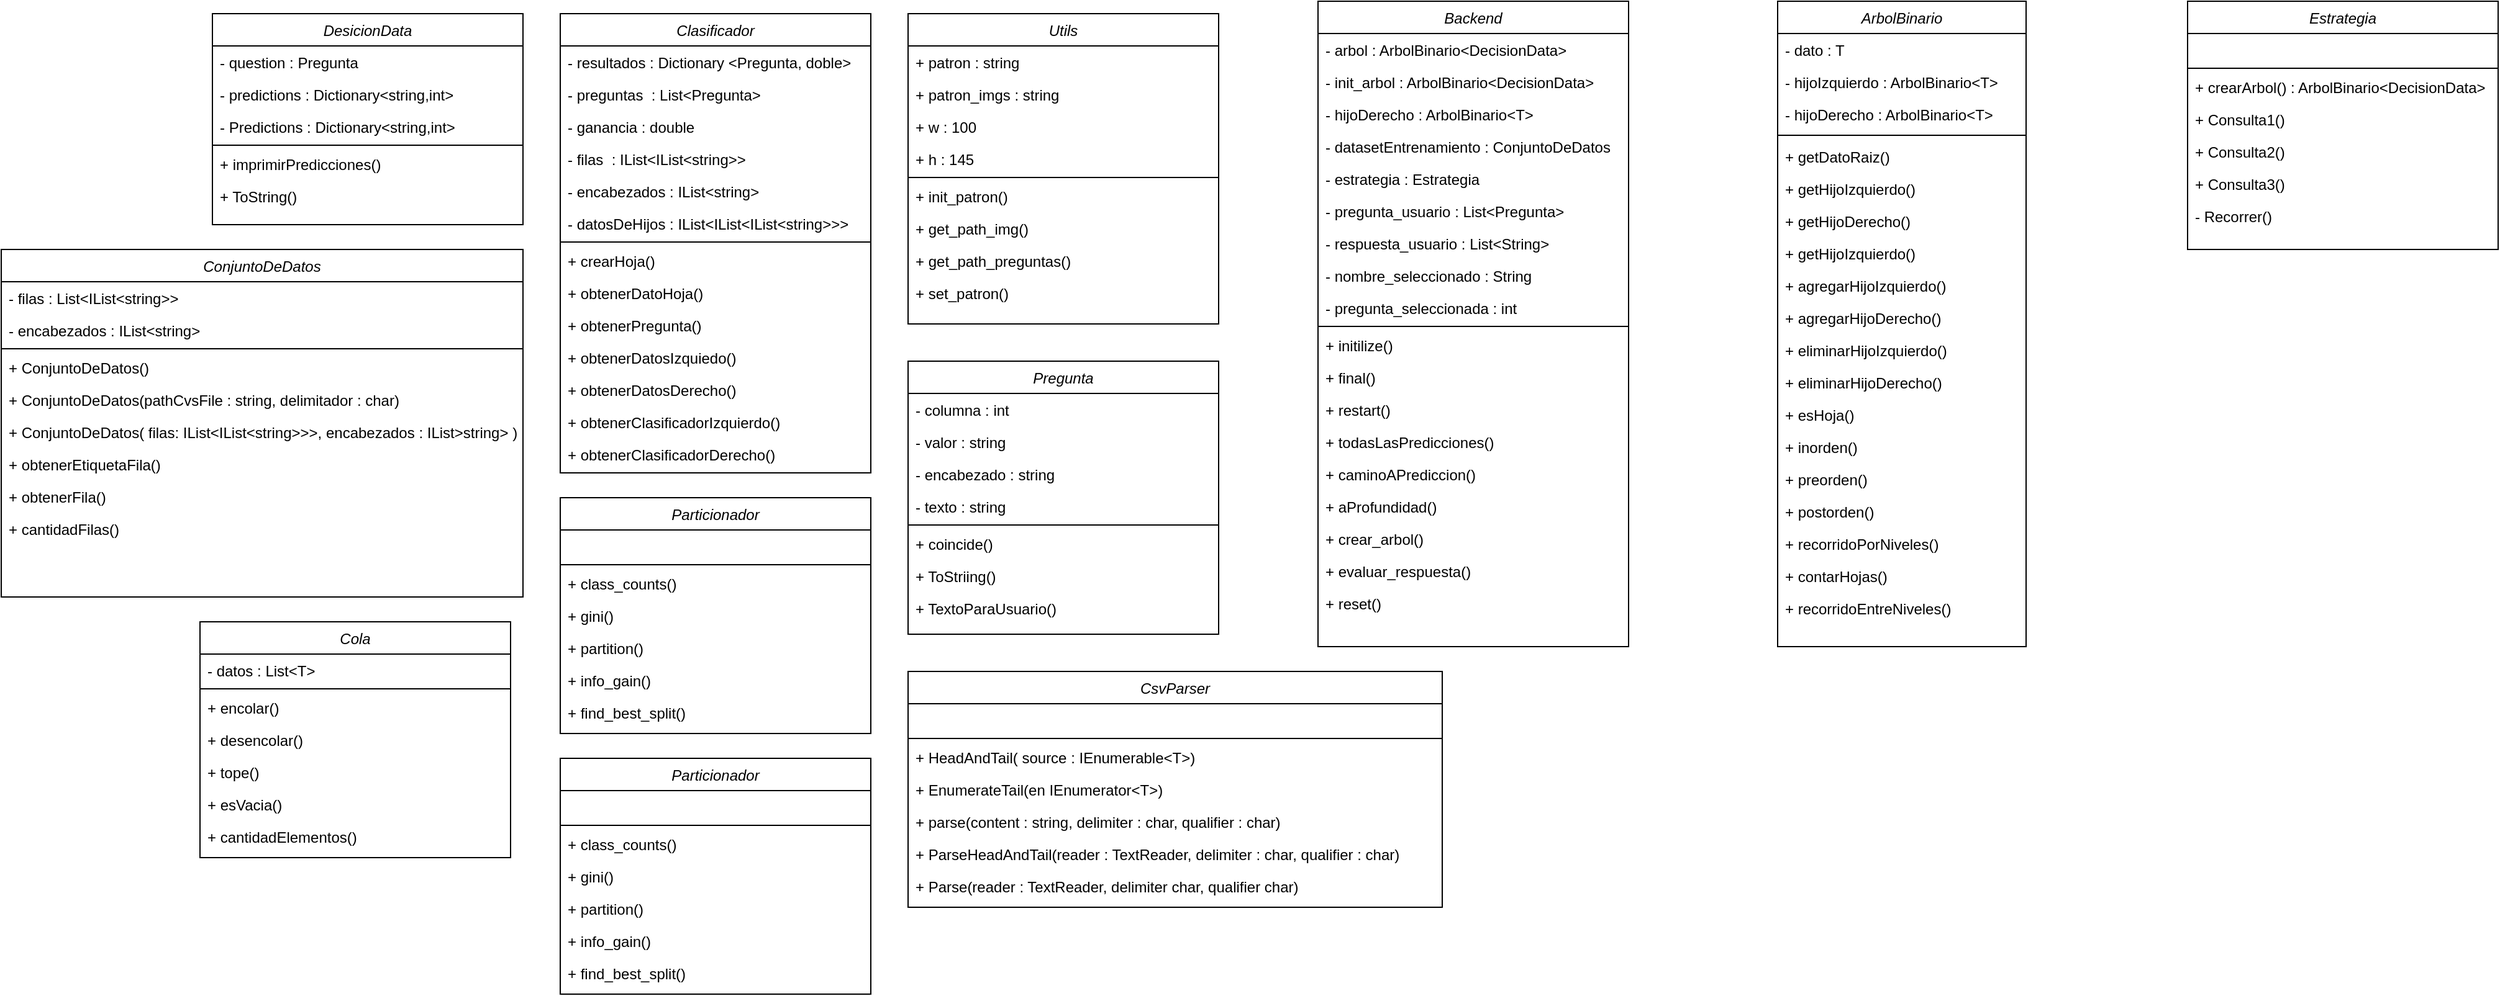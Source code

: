 <mxfile version="27.1.5">
  <diagram id="C5RBs43oDa-KdzZeNtuy" name="Page-1">
    <mxGraphModel dx="4150" dy="1320" grid="1" gridSize="10" guides="1" tooltips="1" connect="1" arrows="1" fold="1" page="1" pageScale="1" pageWidth="827" pageHeight="1169" math="0" shadow="0">
      <root>
        <mxCell id="WIyWlLk6GJQsqaUBKTNV-0" />
        <mxCell id="WIyWlLk6GJQsqaUBKTNV-1" parent="WIyWlLk6GJQsqaUBKTNV-0" />
        <mxCell id="zkfFHV4jXpPFQw0GAbJ--0" value="ArbolBinario" style="swimlane;fontStyle=2;align=center;verticalAlign=top;childLayout=stackLayout;horizontal=1;startSize=26;horizontalStack=0;resizeParent=1;resizeLast=0;collapsible=1;marginBottom=0;rounded=0;shadow=0;strokeWidth=1;" parent="WIyWlLk6GJQsqaUBKTNV-1" vertex="1">
          <mxGeometry x="220" y="100" width="200" height="520" as="geometry">
            <mxRectangle x="230" y="140" width="160" height="26" as="alternateBounds" />
          </mxGeometry>
        </mxCell>
        <mxCell id="zkfFHV4jXpPFQw0GAbJ--1" value="- dato : T" style="text;align=left;verticalAlign=top;spacingLeft=4;spacingRight=4;overflow=hidden;rotatable=0;points=[[0,0.5],[1,0.5]];portConstraint=eastwest;" parent="zkfFHV4jXpPFQw0GAbJ--0" vertex="1">
          <mxGeometry y="26" width="200" height="26" as="geometry" />
        </mxCell>
        <mxCell id="zkfFHV4jXpPFQw0GAbJ--2" value="- hijoIzquierdo : ArbolBinario&lt;T&gt;" style="text;align=left;verticalAlign=top;spacingLeft=4;spacingRight=4;overflow=hidden;rotatable=0;points=[[0,0.5],[1,0.5]];portConstraint=eastwest;rounded=0;shadow=0;html=0;" parent="zkfFHV4jXpPFQw0GAbJ--0" vertex="1">
          <mxGeometry y="52" width="200" height="26" as="geometry" />
        </mxCell>
        <mxCell id="zkfFHV4jXpPFQw0GAbJ--3" value="- hijoDerecho : ArbolBinario&lt;T&gt;" style="text;align=left;verticalAlign=top;spacingLeft=4;spacingRight=4;overflow=hidden;rotatable=0;points=[[0,0.5],[1,0.5]];portConstraint=eastwest;rounded=0;shadow=0;html=0;" parent="zkfFHV4jXpPFQw0GAbJ--0" vertex="1">
          <mxGeometry y="78" width="200" height="26" as="geometry" />
        </mxCell>
        <mxCell id="zkfFHV4jXpPFQw0GAbJ--4" value="" style="line;html=1;strokeWidth=1;align=left;verticalAlign=middle;spacingTop=-1;spacingLeft=3;spacingRight=3;rotatable=0;labelPosition=right;points=[];portConstraint=eastwest;" parent="zkfFHV4jXpPFQw0GAbJ--0" vertex="1">
          <mxGeometry y="104" width="200" height="8" as="geometry" />
        </mxCell>
        <mxCell id="zkfFHV4jXpPFQw0GAbJ--5" value="+ getDatoRaiz()&#xa;" style="text;align=left;verticalAlign=top;spacingLeft=4;spacingRight=4;overflow=hidden;rotatable=0;points=[[0,0.5],[1,0.5]];portConstraint=eastwest;" parent="zkfFHV4jXpPFQw0GAbJ--0" vertex="1">
          <mxGeometry y="112" width="200" height="26" as="geometry" />
        </mxCell>
        <mxCell id="C34JGDdHZeZcf4WX5qzy-0" value="+ getHijoIzquierdo()" style="text;align=left;verticalAlign=top;spacingLeft=4;spacingRight=4;overflow=hidden;rotatable=0;points=[[0,0.5],[1,0.5]];portConstraint=eastwest;" parent="zkfFHV4jXpPFQw0GAbJ--0" vertex="1">
          <mxGeometry y="138" width="200" height="26" as="geometry" />
        </mxCell>
        <mxCell id="C34JGDdHZeZcf4WX5qzy-1" value="+ getHijoDerecho()" style="text;align=left;verticalAlign=top;spacingLeft=4;spacingRight=4;overflow=hidden;rotatable=0;points=[[0,0.5],[1,0.5]];portConstraint=eastwest;" parent="zkfFHV4jXpPFQw0GAbJ--0" vertex="1">
          <mxGeometry y="164" width="200" height="26" as="geometry" />
        </mxCell>
        <mxCell id="C34JGDdHZeZcf4WX5qzy-2" value="+ getHijoIzquierdo()" style="text;align=left;verticalAlign=top;spacingLeft=4;spacingRight=4;overflow=hidden;rotatable=0;points=[[0,0.5],[1,0.5]];portConstraint=eastwest;" parent="zkfFHV4jXpPFQw0GAbJ--0" vertex="1">
          <mxGeometry y="190" width="200" height="26" as="geometry" />
        </mxCell>
        <mxCell id="C34JGDdHZeZcf4WX5qzy-3" value="+ agregarHijoIzquierdo()" style="text;align=left;verticalAlign=top;spacingLeft=4;spacingRight=4;overflow=hidden;rotatable=0;points=[[0,0.5],[1,0.5]];portConstraint=eastwest;" parent="zkfFHV4jXpPFQw0GAbJ--0" vertex="1">
          <mxGeometry y="216" width="200" height="26" as="geometry" />
        </mxCell>
        <mxCell id="C34JGDdHZeZcf4WX5qzy-4" value="+ agregarHijoDerecho()" style="text;align=left;verticalAlign=top;spacingLeft=4;spacingRight=4;overflow=hidden;rotatable=0;points=[[0,0.5],[1,0.5]];portConstraint=eastwest;" parent="zkfFHV4jXpPFQw0GAbJ--0" vertex="1">
          <mxGeometry y="242" width="200" height="26" as="geometry" />
        </mxCell>
        <mxCell id="C34JGDdHZeZcf4WX5qzy-5" value="+ eliminarHijoIzquierdo()" style="text;align=left;verticalAlign=top;spacingLeft=4;spacingRight=4;overflow=hidden;rotatable=0;points=[[0,0.5],[1,0.5]];portConstraint=eastwest;" parent="zkfFHV4jXpPFQw0GAbJ--0" vertex="1">
          <mxGeometry y="268" width="200" height="26" as="geometry" />
        </mxCell>
        <mxCell id="C34JGDdHZeZcf4WX5qzy-6" value="+ eliminarHijoDerecho()" style="text;align=left;verticalAlign=top;spacingLeft=4;spacingRight=4;overflow=hidden;rotatable=0;points=[[0,0.5],[1,0.5]];portConstraint=eastwest;" parent="zkfFHV4jXpPFQw0GAbJ--0" vertex="1">
          <mxGeometry y="294" width="200" height="26" as="geometry" />
        </mxCell>
        <mxCell id="C34JGDdHZeZcf4WX5qzy-7" value="+ esHoja()" style="text;align=left;verticalAlign=top;spacingLeft=4;spacingRight=4;overflow=hidden;rotatable=0;points=[[0,0.5],[1,0.5]];portConstraint=eastwest;" parent="zkfFHV4jXpPFQw0GAbJ--0" vertex="1">
          <mxGeometry y="320" width="200" height="26" as="geometry" />
        </mxCell>
        <mxCell id="C34JGDdHZeZcf4WX5qzy-8" value="+ inorden()" style="text;align=left;verticalAlign=top;spacingLeft=4;spacingRight=4;overflow=hidden;rotatable=0;points=[[0,0.5],[1,0.5]];portConstraint=eastwest;" parent="zkfFHV4jXpPFQw0GAbJ--0" vertex="1">
          <mxGeometry y="346" width="200" height="26" as="geometry" />
        </mxCell>
        <mxCell id="C34JGDdHZeZcf4WX5qzy-9" value="+ preorden()" style="text;align=left;verticalAlign=top;spacingLeft=4;spacingRight=4;overflow=hidden;rotatable=0;points=[[0,0.5],[1,0.5]];portConstraint=eastwest;" parent="zkfFHV4jXpPFQw0GAbJ--0" vertex="1">
          <mxGeometry y="372" width="200" height="26" as="geometry" />
        </mxCell>
        <mxCell id="C34JGDdHZeZcf4WX5qzy-10" value="+ postorden()" style="text;align=left;verticalAlign=top;spacingLeft=4;spacingRight=4;overflow=hidden;rotatable=0;points=[[0,0.5],[1,0.5]];portConstraint=eastwest;" parent="zkfFHV4jXpPFQw0GAbJ--0" vertex="1">
          <mxGeometry y="398" width="200" height="26" as="geometry" />
        </mxCell>
        <mxCell id="C34JGDdHZeZcf4WX5qzy-12" value="+ recorridoPorNiveles()" style="text;align=left;verticalAlign=top;spacingLeft=4;spacingRight=4;overflow=hidden;rotatable=0;points=[[0,0.5],[1,0.5]];portConstraint=eastwest;" parent="zkfFHV4jXpPFQw0GAbJ--0" vertex="1">
          <mxGeometry y="424" width="200" height="26" as="geometry" />
        </mxCell>
        <mxCell id="C34JGDdHZeZcf4WX5qzy-13" value="+ contarHojas()" style="text;align=left;verticalAlign=top;spacingLeft=4;spacingRight=4;overflow=hidden;rotatable=0;points=[[0,0.5],[1,0.5]];portConstraint=eastwest;" parent="zkfFHV4jXpPFQw0GAbJ--0" vertex="1">
          <mxGeometry y="450" width="200" height="26" as="geometry" />
        </mxCell>
        <mxCell id="C34JGDdHZeZcf4WX5qzy-14" value="+ recorridoEntreNiveles()" style="text;align=left;verticalAlign=top;spacingLeft=4;spacingRight=4;overflow=hidden;rotatable=0;points=[[0,0.5],[1,0.5]];portConstraint=eastwest;" parent="zkfFHV4jXpPFQw0GAbJ--0" vertex="1">
          <mxGeometry y="476" width="200" height="26" as="geometry" />
        </mxCell>
        <mxCell id="C34JGDdHZeZcf4WX5qzy-15" value="Backend" style="swimlane;fontStyle=2;align=center;verticalAlign=top;childLayout=stackLayout;horizontal=1;startSize=26;horizontalStack=0;resizeParent=1;resizeLast=0;collapsible=1;marginBottom=0;rounded=0;shadow=0;strokeWidth=1;" parent="WIyWlLk6GJQsqaUBKTNV-1" vertex="1">
          <mxGeometry x="-150" y="100" width="250" height="520" as="geometry">
            <mxRectangle x="230" y="140" width="160" height="26" as="alternateBounds" />
          </mxGeometry>
        </mxCell>
        <mxCell id="C34JGDdHZeZcf4WX5qzy-16" value="- arbol : ArbolBinario&lt;DecisionData&gt;" style="text;align=left;verticalAlign=top;spacingLeft=4;spacingRight=4;overflow=hidden;rotatable=0;points=[[0,0.5],[1,0.5]];portConstraint=eastwest;" parent="C34JGDdHZeZcf4WX5qzy-15" vertex="1">
          <mxGeometry y="26" width="250" height="26" as="geometry" />
        </mxCell>
        <mxCell id="C34JGDdHZeZcf4WX5qzy-17" value="- init_arbol : ArbolBinario&lt;DecisionData&gt;" style="text;align=left;verticalAlign=top;spacingLeft=4;spacingRight=4;overflow=hidden;rotatable=0;points=[[0,0.5],[1,0.5]];portConstraint=eastwest;rounded=0;shadow=0;html=0;" parent="C34JGDdHZeZcf4WX5qzy-15" vertex="1">
          <mxGeometry y="52" width="250" height="26" as="geometry" />
        </mxCell>
        <mxCell id="C34JGDdHZeZcf4WX5qzy-18" value="- hijoDerecho : ArbolBinario&lt;T&gt;" style="text;align=left;verticalAlign=top;spacingLeft=4;spacingRight=4;overflow=hidden;rotatable=0;points=[[0,0.5],[1,0.5]];portConstraint=eastwest;rounded=0;shadow=0;html=0;" parent="C34JGDdHZeZcf4WX5qzy-15" vertex="1">
          <mxGeometry y="78" width="250" height="26" as="geometry" />
        </mxCell>
        <mxCell id="C34JGDdHZeZcf4WX5qzy-20" value="- datasetEntrenamiento : ConjuntoDeDatos" style="text;align=left;verticalAlign=top;spacingLeft=4;spacingRight=4;overflow=hidden;rotatable=0;points=[[0,0.5],[1,0.5]];portConstraint=eastwest;" parent="C34JGDdHZeZcf4WX5qzy-15" vertex="1">
          <mxGeometry y="104" width="250" height="26" as="geometry" />
        </mxCell>
        <mxCell id="C34JGDdHZeZcf4WX5qzy-21" value="- estrategia : Estrategia" style="text;align=left;verticalAlign=top;spacingLeft=4;spacingRight=4;overflow=hidden;rotatable=0;points=[[0,0.5],[1,0.5]];portConstraint=eastwest;" parent="C34JGDdHZeZcf4WX5qzy-15" vertex="1">
          <mxGeometry y="130" width="250" height="26" as="geometry" />
        </mxCell>
        <mxCell id="C34JGDdHZeZcf4WX5qzy-23" value="- pregunta_usuario : List&lt;Pregunta&gt;" style="text;align=left;verticalAlign=top;spacingLeft=4;spacingRight=4;overflow=hidden;rotatable=0;points=[[0,0.5],[1,0.5]];portConstraint=eastwest;" parent="C34JGDdHZeZcf4WX5qzy-15" vertex="1">
          <mxGeometry y="156" width="250" height="26" as="geometry" />
        </mxCell>
        <mxCell id="C34JGDdHZeZcf4WX5qzy-22" value="- respuesta_usuario : List&lt;String&gt;" style="text;align=left;verticalAlign=top;spacingLeft=4;spacingRight=4;overflow=hidden;rotatable=0;points=[[0,0.5],[1,0.5]];portConstraint=eastwest;" parent="C34JGDdHZeZcf4WX5qzy-15" vertex="1">
          <mxGeometry y="182" width="250" height="26" as="geometry" />
        </mxCell>
        <mxCell id="C34JGDdHZeZcf4WX5qzy-24" value="- nombre_seleccionado : String" style="text;align=left;verticalAlign=top;spacingLeft=4;spacingRight=4;overflow=hidden;rotatable=0;points=[[0,0.5],[1,0.5]];portConstraint=eastwest;" parent="C34JGDdHZeZcf4WX5qzy-15" vertex="1">
          <mxGeometry y="208" width="250" height="26" as="geometry" />
        </mxCell>
        <mxCell id="C34JGDdHZeZcf4WX5qzy-25" value="- pregunta_seleccionada : int" style="text;align=left;verticalAlign=top;spacingLeft=4;spacingRight=4;overflow=hidden;rotatable=0;points=[[0,0.5],[1,0.5]];portConstraint=eastwest;" parent="C34JGDdHZeZcf4WX5qzy-15" vertex="1">
          <mxGeometry y="234" width="250" height="26" as="geometry" />
        </mxCell>
        <mxCell id="C34JGDdHZeZcf4WX5qzy-19" value="" style="line;html=1;strokeWidth=1;align=left;verticalAlign=middle;spacingTop=-1;spacingLeft=3;spacingRight=3;rotatable=0;labelPosition=right;points=[];portConstraint=eastwest;" parent="C34JGDdHZeZcf4WX5qzy-15" vertex="1">
          <mxGeometry y="260" width="250" height="4" as="geometry" />
        </mxCell>
        <mxCell id="C34JGDdHZeZcf4WX5qzy-29" value="+ initilize()" style="text;align=left;verticalAlign=top;spacingLeft=4;spacingRight=4;overflow=hidden;rotatable=0;points=[[0,0.5],[1,0.5]];portConstraint=eastwest;" parent="C34JGDdHZeZcf4WX5qzy-15" vertex="1">
          <mxGeometry y="264" width="250" height="26" as="geometry" />
        </mxCell>
        <mxCell id="C34JGDdHZeZcf4WX5qzy-30" value="+ final()" style="text;align=left;verticalAlign=top;spacingLeft=4;spacingRight=4;overflow=hidden;rotatable=0;points=[[0,0.5],[1,0.5]];portConstraint=eastwest;" parent="C34JGDdHZeZcf4WX5qzy-15" vertex="1">
          <mxGeometry y="290" width="250" height="26" as="geometry" />
        </mxCell>
        <mxCell id="C34JGDdHZeZcf4WX5qzy-31" value="+ restart()" style="text;align=left;verticalAlign=top;spacingLeft=4;spacingRight=4;overflow=hidden;rotatable=0;points=[[0,0.5],[1,0.5]];portConstraint=eastwest;" parent="C34JGDdHZeZcf4WX5qzy-15" vertex="1">
          <mxGeometry y="316" width="250" height="26" as="geometry" />
        </mxCell>
        <mxCell id="C34JGDdHZeZcf4WX5qzy-32" value="+ todasLasPredicciones()" style="text;align=left;verticalAlign=top;spacingLeft=4;spacingRight=4;overflow=hidden;rotatable=0;points=[[0,0.5],[1,0.5]];portConstraint=eastwest;" parent="C34JGDdHZeZcf4WX5qzy-15" vertex="1">
          <mxGeometry y="342" width="250" height="26" as="geometry" />
        </mxCell>
        <mxCell id="C34JGDdHZeZcf4WX5qzy-33" value="+ caminoAPrediccion()" style="text;align=left;verticalAlign=top;spacingLeft=4;spacingRight=4;overflow=hidden;rotatable=0;points=[[0,0.5],[1,0.5]];portConstraint=eastwest;" parent="C34JGDdHZeZcf4WX5qzy-15" vertex="1">
          <mxGeometry y="368" width="250" height="26" as="geometry" />
        </mxCell>
        <mxCell id="C34JGDdHZeZcf4WX5qzy-34" value="+ aProfundidad()" style="text;align=left;verticalAlign=top;spacingLeft=4;spacingRight=4;overflow=hidden;rotatable=0;points=[[0,0.5],[1,0.5]];portConstraint=eastwest;" parent="C34JGDdHZeZcf4WX5qzy-15" vertex="1">
          <mxGeometry y="394" width="250" height="26" as="geometry" />
        </mxCell>
        <mxCell id="C34JGDdHZeZcf4WX5qzy-35" value="+ crear_arbol()" style="text;align=left;verticalAlign=top;spacingLeft=4;spacingRight=4;overflow=hidden;rotatable=0;points=[[0,0.5],[1,0.5]];portConstraint=eastwest;" parent="C34JGDdHZeZcf4WX5qzy-15" vertex="1">
          <mxGeometry y="420" width="250" height="26" as="geometry" />
        </mxCell>
        <mxCell id="C34JGDdHZeZcf4WX5qzy-36" value="+ evaluar_respuesta()&#xa;" style="text;align=left;verticalAlign=top;spacingLeft=4;spacingRight=4;overflow=hidden;rotatable=0;points=[[0,0.5],[1,0.5]];portConstraint=eastwest;" parent="C34JGDdHZeZcf4WX5qzy-15" vertex="1">
          <mxGeometry y="446" width="250" height="26" as="geometry" />
        </mxCell>
        <mxCell id="C34JGDdHZeZcf4WX5qzy-37" value="+ reset()" style="text;align=left;verticalAlign=top;spacingLeft=4;spacingRight=4;overflow=hidden;rotatable=0;points=[[0,0.5],[1,0.5]];portConstraint=eastwest;" parent="C34JGDdHZeZcf4WX5qzy-15" vertex="1">
          <mxGeometry y="472" width="250" height="26" as="geometry" />
        </mxCell>
        <mxCell id="C34JGDdHZeZcf4WX5qzy-38" value="Estrategia" style="swimlane;fontStyle=2;align=center;verticalAlign=top;childLayout=stackLayout;horizontal=1;startSize=26;horizontalStack=0;resizeParent=1;resizeLast=0;collapsible=1;marginBottom=0;rounded=0;shadow=0;strokeWidth=1;" parent="WIyWlLk6GJQsqaUBKTNV-1" vertex="1">
          <mxGeometry x="550" y="100" width="250" height="200" as="geometry">
            <mxRectangle x="230" y="140" width="160" height="26" as="alternateBounds" />
          </mxGeometry>
        </mxCell>
        <mxCell id="C34JGDdHZeZcf4WX5qzy-46" value="  " style="text;align=left;verticalAlign=top;spacingLeft=4;spacingRight=4;overflow=hidden;rotatable=0;points=[[0,0.5],[1,0.5]];portConstraint=eastwest;" parent="C34JGDdHZeZcf4WX5qzy-38" vertex="1">
          <mxGeometry y="26" width="250" height="26" as="geometry" />
        </mxCell>
        <mxCell id="C34JGDdHZeZcf4WX5qzy-48" value="" style="line;html=1;strokeWidth=1;align=left;verticalAlign=middle;spacingTop=-1;spacingLeft=3;spacingRight=3;rotatable=0;labelPosition=right;points=[];portConstraint=eastwest;" parent="C34JGDdHZeZcf4WX5qzy-38" vertex="1">
          <mxGeometry y="52" width="250" height="4" as="geometry" />
        </mxCell>
        <mxCell id="C34JGDdHZeZcf4WX5qzy-49" value="+ crearArbol() : ArbolBinario&lt;DecisionData&gt;" style="text;align=left;verticalAlign=top;spacingLeft=4;spacingRight=4;overflow=hidden;rotatable=0;points=[[0,0.5],[1,0.5]];portConstraint=eastwest;" parent="C34JGDdHZeZcf4WX5qzy-38" vertex="1">
          <mxGeometry y="56" width="250" height="26" as="geometry" />
        </mxCell>
        <mxCell id="C34JGDdHZeZcf4WX5qzy-50" value="+ Consulta1()" style="text;align=left;verticalAlign=top;spacingLeft=4;spacingRight=4;overflow=hidden;rotatable=0;points=[[0,0.5],[1,0.5]];portConstraint=eastwest;" parent="C34JGDdHZeZcf4WX5qzy-38" vertex="1">
          <mxGeometry y="82" width="250" height="26" as="geometry" />
        </mxCell>
        <mxCell id="C34JGDdHZeZcf4WX5qzy-51" value="+ Consulta2()" style="text;align=left;verticalAlign=top;spacingLeft=4;spacingRight=4;overflow=hidden;rotatable=0;points=[[0,0.5],[1,0.5]];portConstraint=eastwest;" parent="C34JGDdHZeZcf4WX5qzy-38" vertex="1">
          <mxGeometry y="108" width="250" height="26" as="geometry" />
        </mxCell>
        <mxCell id="C34JGDdHZeZcf4WX5qzy-52" value="+ Consulta3()" style="text;align=left;verticalAlign=top;spacingLeft=4;spacingRight=4;overflow=hidden;rotatable=0;points=[[0,0.5],[1,0.5]];portConstraint=eastwest;" parent="C34JGDdHZeZcf4WX5qzy-38" vertex="1">
          <mxGeometry y="134" width="250" height="26" as="geometry" />
        </mxCell>
        <mxCell id="C34JGDdHZeZcf4WX5qzy-53" value="- Recorrer()" style="text;align=left;verticalAlign=top;spacingLeft=4;spacingRight=4;overflow=hidden;rotatable=0;points=[[0,0.5],[1,0.5]];portConstraint=eastwest;" parent="C34JGDdHZeZcf4WX5qzy-38" vertex="1">
          <mxGeometry y="160" width="250" height="26" as="geometry" />
        </mxCell>
        <mxCell id="C34JGDdHZeZcf4WX5qzy-58" value="Utils" style="swimlane;fontStyle=2;align=center;verticalAlign=top;childLayout=stackLayout;horizontal=1;startSize=26;horizontalStack=0;resizeParent=1;resizeLast=0;collapsible=1;marginBottom=0;rounded=0;shadow=0;strokeWidth=1;" parent="WIyWlLk6GJQsqaUBKTNV-1" vertex="1">
          <mxGeometry x="-480" y="110" width="250" height="250" as="geometry">
            <mxRectangle x="230" y="140" width="160" height="26" as="alternateBounds" />
          </mxGeometry>
        </mxCell>
        <mxCell id="C34JGDdHZeZcf4WX5qzy-59" value="+ patron : string" style="text;align=left;verticalAlign=top;spacingLeft=4;spacingRight=4;overflow=hidden;rotatable=0;points=[[0,0.5],[1,0.5]];portConstraint=eastwest;" parent="C34JGDdHZeZcf4WX5qzy-58" vertex="1">
          <mxGeometry y="26" width="250" height="26" as="geometry" />
        </mxCell>
        <mxCell id="C34JGDdHZeZcf4WX5qzy-60" value="+ patron_imgs : string" style="text;align=left;verticalAlign=top;spacingLeft=4;spacingRight=4;overflow=hidden;rotatable=0;points=[[0,0.5],[1,0.5]];portConstraint=eastwest;rounded=0;shadow=0;html=0;" parent="C34JGDdHZeZcf4WX5qzy-58" vertex="1">
          <mxGeometry y="52" width="250" height="26" as="geometry" />
        </mxCell>
        <mxCell id="C34JGDdHZeZcf4WX5qzy-61" value="+ w : 100" style="text;align=left;verticalAlign=top;spacingLeft=4;spacingRight=4;overflow=hidden;rotatable=0;points=[[0,0.5],[1,0.5]];portConstraint=eastwest;rounded=0;shadow=0;html=0;" parent="C34JGDdHZeZcf4WX5qzy-58" vertex="1">
          <mxGeometry y="78" width="250" height="26" as="geometry" />
        </mxCell>
        <mxCell id="C34JGDdHZeZcf4WX5qzy-62" value="+ h : 145" style="text;align=left;verticalAlign=top;spacingLeft=4;spacingRight=4;overflow=hidden;rotatable=0;points=[[0,0.5],[1,0.5]];portConstraint=eastwest;" parent="C34JGDdHZeZcf4WX5qzy-58" vertex="1">
          <mxGeometry y="104" width="250" height="26" as="geometry" />
        </mxCell>
        <mxCell id="C34JGDdHZeZcf4WX5qzy-68" value="" style="line;html=1;strokeWidth=1;align=left;verticalAlign=middle;spacingTop=-1;spacingLeft=3;spacingRight=3;rotatable=0;labelPosition=right;points=[];portConstraint=eastwest;" parent="C34JGDdHZeZcf4WX5qzy-58" vertex="1">
          <mxGeometry y="130" width="250" height="4" as="geometry" />
        </mxCell>
        <mxCell id="C34JGDdHZeZcf4WX5qzy-69" value="+ init_patron()" style="text;align=left;verticalAlign=top;spacingLeft=4;spacingRight=4;overflow=hidden;rotatable=0;points=[[0,0.5],[1,0.5]];portConstraint=eastwest;" parent="C34JGDdHZeZcf4WX5qzy-58" vertex="1">
          <mxGeometry y="134" width="250" height="26" as="geometry" />
        </mxCell>
        <mxCell id="C34JGDdHZeZcf4WX5qzy-70" value="+ get_path_img()" style="text;align=left;verticalAlign=top;spacingLeft=4;spacingRight=4;overflow=hidden;rotatable=0;points=[[0,0.5],[1,0.5]];portConstraint=eastwest;" parent="C34JGDdHZeZcf4WX5qzy-58" vertex="1">
          <mxGeometry y="160" width="250" height="26" as="geometry" />
        </mxCell>
        <mxCell id="C34JGDdHZeZcf4WX5qzy-71" value="+ get_path_preguntas()" style="text;align=left;verticalAlign=top;spacingLeft=4;spacingRight=4;overflow=hidden;rotatable=0;points=[[0,0.5],[1,0.5]];portConstraint=eastwest;" parent="C34JGDdHZeZcf4WX5qzy-58" vertex="1">
          <mxGeometry y="186" width="250" height="26" as="geometry" />
        </mxCell>
        <mxCell id="C34JGDdHZeZcf4WX5qzy-72" value="+ set_patron()" style="text;align=left;verticalAlign=top;spacingLeft=4;spacingRight=4;overflow=hidden;rotatable=0;points=[[0,0.5],[1,0.5]];portConstraint=eastwest;" parent="C34JGDdHZeZcf4WX5qzy-58" vertex="1">
          <mxGeometry y="212" width="250" height="26" as="geometry" />
        </mxCell>
        <mxCell id="C34JGDdHZeZcf4WX5qzy-78" value="Pregunta" style="swimlane;fontStyle=2;align=center;verticalAlign=top;childLayout=stackLayout;horizontal=1;startSize=26;horizontalStack=0;resizeParent=1;resizeLast=0;collapsible=1;marginBottom=0;rounded=0;shadow=0;strokeWidth=1;" parent="WIyWlLk6GJQsqaUBKTNV-1" vertex="1">
          <mxGeometry x="-480" y="390" width="250" height="220" as="geometry">
            <mxRectangle x="230" y="140" width="160" height="26" as="alternateBounds" />
          </mxGeometry>
        </mxCell>
        <mxCell id="C34JGDdHZeZcf4WX5qzy-79" value="- columna : int" style="text;align=left;verticalAlign=top;spacingLeft=4;spacingRight=4;overflow=hidden;rotatable=0;points=[[0,0.5],[1,0.5]];portConstraint=eastwest;" parent="C34JGDdHZeZcf4WX5qzy-78" vertex="1">
          <mxGeometry y="26" width="250" height="26" as="geometry" />
        </mxCell>
        <mxCell id="C34JGDdHZeZcf4WX5qzy-80" value="- valor : string" style="text;align=left;verticalAlign=top;spacingLeft=4;spacingRight=4;overflow=hidden;rotatable=0;points=[[0,0.5],[1,0.5]];portConstraint=eastwest;rounded=0;shadow=0;html=0;" parent="C34JGDdHZeZcf4WX5qzy-78" vertex="1">
          <mxGeometry y="52" width="250" height="26" as="geometry" />
        </mxCell>
        <mxCell id="C34JGDdHZeZcf4WX5qzy-81" value="- encabezado : string" style="text;align=left;verticalAlign=top;spacingLeft=4;spacingRight=4;overflow=hidden;rotatable=0;points=[[0,0.5],[1,0.5]];portConstraint=eastwest;rounded=0;shadow=0;html=0;" parent="C34JGDdHZeZcf4WX5qzy-78" vertex="1">
          <mxGeometry y="78" width="250" height="26" as="geometry" />
        </mxCell>
        <mxCell id="C34JGDdHZeZcf4WX5qzy-82" value="- texto : string" style="text;align=left;verticalAlign=top;spacingLeft=4;spacingRight=4;overflow=hidden;rotatable=0;points=[[0,0.5],[1,0.5]];portConstraint=eastwest;" parent="C34JGDdHZeZcf4WX5qzy-78" vertex="1">
          <mxGeometry y="104" width="250" height="26" as="geometry" />
        </mxCell>
        <mxCell id="C34JGDdHZeZcf4WX5qzy-83" value="" style="line;html=1;strokeWidth=1;align=left;verticalAlign=middle;spacingTop=-1;spacingLeft=3;spacingRight=3;rotatable=0;labelPosition=right;points=[];portConstraint=eastwest;" parent="C34JGDdHZeZcf4WX5qzy-78" vertex="1">
          <mxGeometry y="130" width="250" height="4" as="geometry" />
        </mxCell>
        <mxCell id="C34JGDdHZeZcf4WX5qzy-84" value="+ coincide()" style="text;align=left;verticalAlign=top;spacingLeft=4;spacingRight=4;overflow=hidden;rotatable=0;points=[[0,0.5],[1,0.5]];portConstraint=eastwest;" parent="C34JGDdHZeZcf4WX5qzy-78" vertex="1">
          <mxGeometry y="134" width="250" height="26" as="geometry" />
        </mxCell>
        <mxCell id="C34JGDdHZeZcf4WX5qzy-85" value="+ ToStriing()" style="text;align=left;verticalAlign=top;spacingLeft=4;spacingRight=4;overflow=hidden;rotatable=0;points=[[0,0.5],[1,0.5]];portConstraint=eastwest;" parent="C34JGDdHZeZcf4WX5qzy-78" vertex="1">
          <mxGeometry y="160" width="250" height="26" as="geometry" />
        </mxCell>
        <mxCell id="C34JGDdHZeZcf4WX5qzy-86" value="+ TextoParaUsuario()" style="text;align=left;verticalAlign=top;spacingLeft=4;spacingRight=4;overflow=hidden;rotatable=0;points=[[0,0.5],[1,0.5]];portConstraint=eastwest;" parent="C34JGDdHZeZcf4WX5qzy-78" vertex="1">
          <mxGeometry y="186" width="250" height="26" as="geometry" />
        </mxCell>
        <mxCell id="C34JGDdHZeZcf4WX5qzy-88" value="Clasificador" style="swimlane;fontStyle=2;align=center;verticalAlign=top;childLayout=stackLayout;horizontal=1;startSize=26;horizontalStack=0;resizeParent=1;resizeLast=0;collapsible=1;marginBottom=0;rounded=0;shadow=0;strokeWidth=1;" parent="WIyWlLk6GJQsqaUBKTNV-1" vertex="1">
          <mxGeometry x="-760" y="110" width="250" height="370" as="geometry">
            <mxRectangle x="230" y="140" width="160" height="26" as="alternateBounds" />
          </mxGeometry>
        </mxCell>
        <mxCell id="C34JGDdHZeZcf4WX5qzy-89" value="- resultados : Dictionary &lt;Pregunta, doble&gt;" style="text;align=left;verticalAlign=top;spacingLeft=4;spacingRight=4;overflow=hidden;rotatable=0;points=[[0,0.5],[1,0.5]];portConstraint=eastwest;" parent="C34JGDdHZeZcf4WX5qzy-88" vertex="1">
          <mxGeometry y="26" width="250" height="26" as="geometry" />
        </mxCell>
        <mxCell id="C34JGDdHZeZcf4WX5qzy-90" value="- preguntas  : List&lt;Pregunta&gt;" style="text;align=left;verticalAlign=top;spacingLeft=4;spacingRight=4;overflow=hidden;rotatable=0;points=[[0,0.5],[1,0.5]];portConstraint=eastwest;rounded=0;shadow=0;html=0;" parent="C34JGDdHZeZcf4WX5qzy-88" vertex="1">
          <mxGeometry y="52" width="250" height="26" as="geometry" />
        </mxCell>
        <mxCell id="C34JGDdHZeZcf4WX5qzy-91" value="- ganancia : double" style="text;align=left;verticalAlign=top;spacingLeft=4;spacingRight=4;overflow=hidden;rotatable=0;points=[[0,0.5],[1,0.5]];portConstraint=eastwest;rounded=0;shadow=0;html=0;" parent="C34JGDdHZeZcf4WX5qzy-88" vertex="1">
          <mxGeometry y="78" width="250" height="26" as="geometry" />
        </mxCell>
        <mxCell id="C34JGDdHZeZcf4WX5qzy-92" value="- filas  : IList&lt;IList&lt;string&gt;&gt;" style="text;align=left;verticalAlign=top;spacingLeft=4;spacingRight=4;overflow=hidden;rotatable=0;points=[[0,0.5],[1,0.5]];portConstraint=eastwest;" parent="C34JGDdHZeZcf4WX5qzy-88" vertex="1">
          <mxGeometry y="104" width="250" height="26" as="geometry" />
        </mxCell>
        <mxCell id="C34JGDdHZeZcf4WX5qzy-94" value="- encabezados : IList&lt;string&gt;" style="text;align=left;verticalAlign=top;spacingLeft=4;spacingRight=4;overflow=hidden;rotatable=0;points=[[0,0.5],[1,0.5]];portConstraint=eastwest;" parent="C34JGDdHZeZcf4WX5qzy-88" vertex="1">
          <mxGeometry y="130" width="250" height="26" as="geometry" />
        </mxCell>
        <mxCell id="C34JGDdHZeZcf4WX5qzy-95" value="- datosDeHijos : IList&lt;IList&lt;IList&lt;string&gt;&gt;&gt;" style="text;align=left;verticalAlign=top;spacingLeft=4;spacingRight=4;overflow=hidden;rotatable=0;points=[[0,0.5],[1,0.5]];portConstraint=eastwest;" parent="C34JGDdHZeZcf4WX5qzy-88" vertex="1">
          <mxGeometry y="156" width="250" height="26" as="geometry" />
        </mxCell>
        <mxCell id="C34JGDdHZeZcf4WX5qzy-93" value="" style="line;html=1;strokeWidth=1;align=left;verticalAlign=middle;spacingTop=-1;spacingLeft=3;spacingRight=3;rotatable=0;labelPosition=right;points=[];portConstraint=eastwest;" parent="C34JGDdHZeZcf4WX5qzy-88" vertex="1">
          <mxGeometry y="182" width="250" height="4" as="geometry" />
        </mxCell>
        <mxCell id="C34JGDdHZeZcf4WX5qzy-96" value="+ crearHoja()" style="text;align=left;verticalAlign=top;spacingLeft=4;spacingRight=4;overflow=hidden;rotatable=0;points=[[0,0.5],[1,0.5]];portConstraint=eastwest;" parent="C34JGDdHZeZcf4WX5qzy-88" vertex="1">
          <mxGeometry y="186" width="250" height="26" as="geometry" />
        </mxCell>
        <mxCell id="C34JGDdHZeZcf4WX5qzy-97" value="+ obtenerDatoHoja()" style="text;align=left;verticalAlign=top;spacingLeft=4;spacingRight=4;overflow=hidden;rotatable=0;points=[[0,0.5],[1,0.5]];portConstraint=eastwest;" parent="C34JGDdHZeZcf4WX5qzy-88" vertex="1">
          <mxGeometry y="212" width="250" height="26" as="geometry" />
        </mxCell>
        <mxCell id="C34JGDdHZeZcf4WX5qzy-98" value="+ obtenerPregunta()" style="text;align=left;verticalAlign=top;spacingLeft=4;spacingRight=4;overflow=hidden;rotatable=0;points=[[0,0.5],[1,0.5]];portConstraint=eastwest;" parent="C34JGDdHZeZcf4WX5qzy-88" vertex="1">
          <mxGeometry y="238" width="250" height="26" as="geometry" />
        </mxCell>
        <mxCell id="C34JGDdHZeZcf4WX5qzy-99" value="+ obtenerDatosIzquiedo()" style="text;align=left;verticalAlign=top;spacingLeft=4;spacingRight=4;overflow=hidden;rotatable=0;points=[[0,0.5],[1,0.5]];portConstraint=eastwest;" parent="C34JGDdHZeZcf4WX5qzy-88" vertex="1">
          <mxGeometry y="264" width="250" height="26" as="geometry" />
        </mxCell>
        <mxCell id="C34JGDdHZeZcf4WX5qzy-100" value="+ obtenerDatosDerecho()" style="text;align=left;verticalAlign=top;spacingLeft=4;spacingRight=4;overflow=hidden;rotatable=0;points=[[0,0.5],[1,0.5]];portConstraint=eastwest;" parent="C34JGDdHZeZcf4WX5qzy-88" vertex="1">
          <mxGeometry y="290" width="250" height="26" as="geometry" />
        </mxCell>
        <mxCell id="C34JGDdHZeZcf4WX5qzy-101" value="+ obtenerClasificadorIzquierdo()" style="text;align=left;verticalAlign=top;spacingLeft=4;spacingRight=4;overflow=hidden;rotatable=0;points=[[0,0.5],[1,0.5]];portConstraint=eastwest;" parent="C34JGDdHZeZcf4WX5qzy-88" vertex="1">
          <mxGeometry y="316" width="250" height="26" as="geometry" />
        </mxCell>
        <mxCell id="C34JGDdHZeZcf4WX5qzy-102" value="+ obtenerClasificadorDerecho()" style="text;align=left;verticalAlign=top;spacingLeft=4;spacingRight=4;overflow=hidden;rotatable=0;points=[[0,0.5],[1,0.5]];portConstraint=eastwest;" parent="C34JGDdHZeZcf4WX5qzy-88" vertex="1">
          <mxGeometry y="342" width="250" height="26" as="geometry" />
        </mxCell>
        <mxCell id="C34JGDdHZeZcf4WX5qzy-103" value="Particionador" style="swimlane;fontStyle=2;align=center;verticalAlign=top;childLayout=stackLayout;horizontal=1;startSize=26;horizontalStack=0;resizeParent=1;resizeLast=0;collapsible=1;marginBottom=0;rounded=0;shadow=0;strokeWidth=1;" parent="WIyWlLk6GJQsqaUBKTNV-1" vertex="1">
          <mxGeometry x="-760" y="500" width="250" height="190" as="geometry">
            <mxRectangle x="230" y="140" width="160" height="26" as="alternateBounds" />
          </mxGeometry>
        </mxCell>
        <mxCell id="C34JGDdHZeZcf4WX5qzy-109" value=" " style="text;align=left;verticalAlign=top;spacingLeft=4;spacingRight=4;overflow=hidden;rotatable=0;points=[[0,0.5],[1,0.5]];portConstraint=eastwest;" parent="C34JGDdHZeZcf4WX5qzy-103" vertex="1">
          <mxGeometry y="26" width="250" height="26" as="geometry" />
        </mxCell>
        <mxCell id="C34JGDdHZeZcf4WX5qzy-110" value="" style="line;html=1;strokeWidth=1;align=left;verticalAlign=middle;spacingTop=-1;spacingLeft=3;spacingRight=3;rotatable=0;labelPosition=right;points=[];portConstraint=eastwest;" parent="C34JGDdHZeZcf4WX5qzy-103" vertex="1">
          <mxGeometry y="52" width="250" height="4" as="geometry" />
        </mxCell>
        <mxCell id="C34JGDdHZeZcf4WX5qzy-111" value="+ class_counts()" style="text;align=left;verticalAlign=top;spacingLeft=4;spacingRight=4;overflow=hidden;rotatable=0;points=[[0,0.5],[1,0.5]];portConstraint=eastwest;" parent="C34JGDdHZeZcf4WX5qzy-103" vertex="1">
          <mxGeometry y="56" width="250" height="26" as="geometry" />
        </mxCell>
        <mxCell id="C34JGDdHZeZcf4WX5qzy-112" value="+ gini()" style="text;align=left;verticalAlign=top;spacingLeft=4;spacingRight=4;overflow=hidden;rotatable=0;points=[[0,0.5],[1,0.5]];portConstraint=eastwest;" parent="C34JGDdHZeZcf4WX5qzy-103" vertex="1">
          <mxGeometry y="82" width="250" height="26" as="geometry" />
        </mxCell>
        <mxCell id="C34JGDdHZeZcf4WX5qzy-113" value="+ partition()" style="text;align=left;verticalAlign=top;spacingLeft=4;spacingRight=4;overflow=hidden;rotatable=0;points=[[0,0.5],[1,0.5]];portConstraint=eastwest;" parent="C34JGDdHZeZcf4WX5qzy-103" vertex="1">
          <mxGeometry y="108" width="250" height="26" as="geometry" />
        </mxCell>
        <mxCell id="C34JGDdHZeZcf4WX5qzy-114" value="+ info_gain()" style="text;align=left;verticalAlign=top;spacingLeft=4;spacingRight=4;overflow=hidden;rotatable=0;points=[[0,0.5],[1,0.5]];portConstraint=eastwest;" parent="C34JGDdHZeZcf4WX5qzy-103" vertex="1">
          <mxGeometry y="134" width="250" height="26" as="geometry" />
        </mxCell>
        <mxCell id="C34JGDdHZeZcf4WX5qzy-115" value="+ find_best_split()" style="text;align=left;verticalAlign=top;spacingLeft=4;spacingRight=4;overflow=hidden;rotatable=0;points=[[0,0.5],[1,0.5]];portConstraint=eastwest;" parent="C34JGDdHZeZcf4WX5qzy-103" vertex="1">
          <mxGeometry y="160" width="250" height="26" as="geometry" />
        </mxCell>
        <mxCell id="C34JGDdHZeZcf4WX5qzy-118" value="DesicionData" style="swimlane;fontStyle=2;align=center;verticalAlign=top;childLayout=stackLayout;horizontal=1;startSize=26;horizontalStack=0;resizeParent=1;resizeLast=0;collapsible=1;marginBottom=0;rounded=0;shadow=0;strokeWidth=1;" parent="WIyWlLk6GJQsqaUBKTNV-1" vertex="1">
          <mxGeometry x="-1040" y="110" width="250" height="170" as="geometry">
            <mxRectangle x="230" y="140" width="160" height="26" as="alternateBounds" />
          </mxGeometry>
        </mxCell>
        <mxCell id="C34JGDdHZeZcf4WX5qzy-119" value="- question : Pregunta" style="text;align=left;verticalAlign=top;spacingLeft=4;spacingRight=4;overflow=hidden;rotatable=0;points=[[0,0.5],[1,0.5]];portConstraint=eastwest;" parent="C34JGDdHZeZcf4WX5qzy-118" vertex="1">
          <mxGeometry y="26" width="250" height="26" as="geometry" />
        </mxCell>
        <mxCell id="C34JGDdHZeZcf4WX5qzy-123" value="- predictions : Dictionary&lt;string,int&gt;" style="text;align=left;verticalAlign=top;spacingLeft=4;spacingRight=4;overflow=hidden;rotatable=0;points=[[0,0.5],[1,0.5]];portConstraint=eastwest;" parent="C34JGDdHZeZcf4WX5qzy-118" vertex="1">
          <mxGeometry y="52" width="250" height="26" as="geometry" />
        </mxCell>
        <mxCell id="C34JGDdHZeZcf4WX5qzy-133" value="- Predictions : Dictionary&lt;string,int&gt;" style="text;align=left;verticalAlign=top;spacingLeft=4;spacingRight=4;overflow=hidden;rotatable=0;points=[[0,0.5],[1,0.5]];portConstraint=eastwest;" parent="C34JGDdHZeZcf4WX5qzy-118" vertex="1">
          <mxGeometry y="78" width="250" height="26" as="geometry" />
        </mxCell>
        <mxCell id="C34JGDdHZeZcf4WX5qzy-125" value="" style="line;html=1;strokeWidth=1;align=left;verticalAlign=middle;spacingTop=-1;spacingLeft=3;spacingRight=3;rotatable=0;labelPosition=right;points=[];portConstraint=eastwest;" parent="C34JGDdHZeZcf4WX5qzy-118" vertex="1">
          <mxGeometry y="104" width="250" height="4" as="geometry" />
        </mxCell>
        <mxCell id="C34JGDdHZeZcf4WX5qzy-126" value="+ imprimirPredicciones()" style="text;align=left;verticalAlign=top;spacingLeft=4;spacingRight=4;overflow=hidden;rotatable=0;points=[[0,0.5],[1,0.5]];portConstraint=eastwest;" parent="C34JGDdHZeZcf4WX5qzy-118" vertex="1">
          <mxGeometry y="108" width="250" height="26" as="geometry" />
        </mxCell>
        <mxCell id="C34JGDdHZeZcf4WX5qzy-127" value="+ ToString()" style="text;align=left;verticalAlign=top;spacingLeft=4;spacingRight=4;overflow=hidden;rotatable=0;points=[[0,0.5],[1,0.5]];portConstraint=eastwest;" parent="C34JGDdHZeZcf4WX5qzy-118" vertex="1">
          <mxGeometry y="134" width="250" height="26" as="geometry" />
        </mxCell>
        <mxCell id="C34JGDdHZeZcf4WX5qzy-134" value="ConjuntoDeDatos" style="swimlane;fontStyle=2;align=center;verticalAlign=top;childLayout=stackLayout;horizontal=1;startSize=26;horizontalStack=0;resizeParent=1;resizeLast=0;collapsible=1;marginBottom=0;rounded=0;shadow=0;strokeWidth=1;" parent="WIyWlLk6GJQsqaUBKTNV-1" vertex="1">
          <mxGeometry x="-1210" y="300" width="420" height="280" as="geometry">
            <mxRectangle x="230" y="140" width="160" height="26" as="alternateBounds" />
          </mxGeometry>
        </mxCell>
        <mxCell id="C34JGDdHZeZcf4WX5qzy-135" value="- filas : List&lt;IList&lt;string&gt;&gt;" style="text;align=left;verticalAlign=top;spacingLeft=4;spacingRight=4;overflow=hidden;rotatable=0;points=[[0,0.5],[1,0.5]];portConstraint=eastwest;" parent="C34JGDdHZeZcf4WX5qzy-134" vertex="1">
          <mxGeometry y="26" width="420" height="26" as="geometry" />
        </mxCell>
        <mxCell id="C34JGDdHZeZcf4WX5qzy-136" value="- encabezados : IList&lt;string&gt;" style="text;align=left;verticalAlign=top;spacingLeft=4;spacingRight=4;overflow=hidden;rotatable=0;points=[[0,0.5],[1,0.5]];portConstraint=eastwest;" parent="C34JGDdHZeZcf4WX5qzy-134" vertex="1">
          <mxGeometry y="52" width="420" height="26" as="geometry" />
        </mxCell>
        <mxCell id="C34JGDdHZeZcf4WX5qzy-138" value="" style="line;html=1;strokeWidth=1;align=left;verticalAlign=middle;spacingTop=-1;spacingLeft=3;spacingRight=3;rotatable=0;labelPosition=right;points=[];portConstraint=eastwest;" parent="C34JGDdHZeZcf4WX5qzy-134" vertex="1">
          <mxGeometry y="78" width="420" height="4" as="geometry" />
        </mxCell>
        <mxCell id="C34JGDdHZeZcf4WX5qzy-139" value="+ ConjuntoDeDatos()" style="text;align=left;verticalAlign=top;spacingLeft=4;spacingRight=4;overflow=hidden;rotatable=0;points=[[0,0.5],[1,0.5]];portConstraint=eastwest;" parent="C34JGDdHZeZcf4WX5qzy-134" vertex="1">
          <mxGeometry y="82" width="420" height="26" as="geometry" />
        </mxCell>
        <mxCell id="C34JGDdHZeZcf4WX5qzy-144" value="+ ConjuntoDeDatos(pathCvsFile : string, delimitador : char)" style="text;align=left;verticalAlign=top;spacingLeft=4;spacingRight=4;overflow=hidden;rotatable=0;points=[[0,0.5],[1,0.5]];portConstraint=eastwest;" parent="C34JGDdHZeZcf4WX5qzy-134" vertex="1">
          <mxGeometry y="108" width="420" height="26" as="geometry" />
        </mxCell>
        <mxCell id="C34JGDdHZeZcf4WX5qzy-143" value="+ ConjuntoDeDatos( filas: IList&lt;IList&lt;string&gt;&gt;&gt;, encabezados : IList&gt;string&gt; )" style="text;align=left;verticalAlign=top;spacingLeft=4;spacingRight=4;overflow=hidden;rotatable=0;points=[[0,0.5],[1,0.5]];portConstraint=eastwest;" parent="C34JGDdHZeZcf4WX5qzy-134" vertex="1">
          <mxGeometry y="134" width="420" height="26" as="geometry" />
        </mxCell>
        <mxCell id="C34JGDdHZeZcf4WX5qzy-140" value="+ obtenerEtiquetaFila()" style="text;align=left;verticalAlign=top;spacingLeft=4;spacingRight=4;overflow=hidden;rotatable=0;points=[[0,0.5],[1,0.5]];portConstraint=eastwest;" parent="C34JGDdHZeZcf4WX5qzy-134" vertex="1">
          <mxGeometry y="160" width="420" height="26" as="geometry" />
        </mxCell>
        <mxCell id="C34JGDdHZeZcf4WX5qzy-141" value="+ obtenerFila()" style="text;align=left;verticalAlign=top;spacingLeft=4;spacingRight=4;overflow=hidden;rotatable=0;points=[[0,0.5],[1,0.5]];portConstraint=eastwest;" parent="C34JGDdHZeZcf4WX5qzy-134" vertex="1">
          <mxGeometry y="186" width="420" height="26" as="geometry" />
        </mxCell>
        <mxCell id="C34JGDdHZeZcf4WX5qzy-142" value="+ cantidadFilas()" style="text;align=left;verticalAlign=top;spacingLeft=4;spacingRight=4;overflow=hidden;rotatable=0;points=[[0,0.5],[1,0.5]];portConstraint=eastwest;" parent="C34JGDdHZeZcf4WX5qzy-134" vertex="1">
          <mxGeometry y="212" width="420" height="26" as="geometry" />
        </mxCell>
        <mxCell id="C34JGDdHZeZcf4WX5qzy-145" value="Cola" style="swimlane;fontStyle=2;align=center;verticalAlign=top;childLayout=stackLayout;horizontal=1;startSize=26;horizontalStack=0;resizeParent=1;resizeLast=0;collapsible=1;marginBottom=0;rounded=0;shadow=0;strokeWidth=1;" parent="WIyWlLk6GJQsqaUBKTNV-1" vertex="1">
          <mxGeometry x="-1050" y="600" width="250" height="190" as="geometry">
            <mxRectangle x="230" y="140" width="160" height="26" as="alternateBounds" />
          </mxGeometry>
        </mxCell>
        <mxCell id="C34JGDdHZeZcf4WX5qzy-146" value="- datos : List&lt;T&gt;" style="text;align=left;verticalAlign=top;spacingLeft=4;spacingRight=4;overflow=hidden;rotatable=0;points=[[0,0.5],[1,0.5]];portConstraint=eastwest;" parent="C34JGDdHZeZcf4WX5qzy-145" vertex="1">
          <mxGeometry y="26" width="250" height="26" as="geometry" />
        </mxCell>
        <mxCell id="C34JGDdHZeZcf4WX5qzy-149" value="" style="line;html=1;strokeWidth=1;align=left;verticalAlign=middle;spacingTop=-1;spacingLeft=3;spacingRight=3;rotatable=0;labelPosition=right;points=[];portConstraint=eastwest;" parent="C34JGDdHZeZcf4WX5qzy-145" vertex="1">
          <mxGeometry y="52" width="250" height="4" as="geometry" />
        </mxCell>
        <mxCell id="C34JGDdHZeZcf4WX5qzy-150" value="+ encolar()" style="text;align=left;verticalAlign=top;spacingLeft=4;spacingRight=4;overflow=hidden;rotatable=0;points=[[0,0.5],[1,0.5]];portConstraint=eastwest;" parent="C34JGDdHZeZcf4WX5qzy-145" vertex="1">
          <mxGeometry y="56" width="250" height="26" as="geometry" />
        </mxCell>
        <mxCell id="C34JGDdHZeZcf4WX5qzy-151" value="+ desencolar()" style="text;align=left;verticalAlign=top;spacingLeft=4;spacingRight=4;overflow=hidden;rotatable=0;points=[[0,0.5],[1,0.5]];portConstraint=eastwest;" parent="C34JGDdHZeZcf4WX5qzy-145" vertex="1">
          <mxGeometry y="82" width="250" height="26" as="geometry" />
        </mxCell>
        <mxCell id="C34JGDdHZeZcf4WX5qzy-152" value="+ tope()" style="text;align=left;verticalAlign=top;spacingLeft=4;spacingRight=4;overflow=hidden;rotatable=0;points=[[0,0.5],[1,0.5]];portConstraint=eastwest;" parent="C34JGDdHZeZcf4WX5qzy-145" vertex="1">
          <mxGeometry y="108" width="250" height="26" as="geometry" />
        </mxCell>
        <mxCell id="C34JGDdHZeZcf4WX5qzy-153" value="+ esVacia()" style="text;align=left;verticalAlign=top;spacingLeft=4;spacingRight=4;overflow=hidden;rotatable=0;points=[[0,0.5],[1,0.5]];portConstraint=eastwest;" parent="C34JGDdHZeZcf4WX5qzy-145" vertex="1">
          <mxGeometry y="134" width="250" height="26" as="geometry" />
        </mxCell>
        <mxCell id="C34JGDdHZeZcf4WX5qzy-154" value="+ cantidadElementos()" style="text;align=left;verticalAlign=top;spacingLeft=4;spacingRight=4;overflow=hidden;rotatable=0;points=[[0,0.5],[1,0.5]];portConstraint=eastwest;" parent="C34JGDdHZeZcf4WX5qzy-145" vertex="1">
          <mxGeometry y="160" width="250" height="26" as="geometry" />
        </mxCell>
        <mxCell id="wKQtOs-T7M-4rdz5yXZM-0" value="Particionador" style="swimlane;fontStyle=2;align=center;verticalAlign=top;childLayout=stackLayout;horizontal=1;startSize=26;horizontalStack=0;resizeParent=1;resizeLast=0;collapsible=1;marginBottom=0;rounded=0;shadow=0;strokeWidth=1;" vertex="1" parent="WIyWlLk6GJQsqaUBKTNV-1">
          <mxGeometry x="-760" y="710" width="250" height="190" as="geometry">
            <mxRectangle x="230" y="140" width="160" height="26" as="alternateBounds" />
          </mxGeometry>
        </mxCell>
        <mxCell id="wKQtOs-T7M-4rdz5yXZM-1" value=" " style="text;align=left;verticalAlign=top;spacingLeft=4;spacingRight=4;overflow=hidden;rotatable=0;points=[[0,0.5],[1,0.5]];portConstraint=eastwest;" vertex="1" parent="wKQtOs-T7M-4rdz5yXZM-0">
          <mxGeometry y="26" width="250" height="26" as="geometry" />
        </mxCell>
        <mxCell id="wKQtOs-T7M-4rdz5yXZM-2" value="" style="line;html=1;strokeWidth=1;align=left;verticalAlign=middle;spacingTop=-1;spacingLeft=3;spacingRight=3;rotatable=0;labelPosition=right;points=[];portConstraint=eastwest;" vertex="1" parent="wKQtOs-T7M-4rdz5yXZM-0">
          <mxGeometry y="52" width="250" height="4" as="geometry" />
        </mxCell>
        <mxCell id="wKQtOs-T7M-4rdz5yXZM-3" value="+ class_counts()" style="text;align=left;verticalAlign=top;spacingLeft=4;spacingRight=4;overflow=hidden;rotatable=0;points=[[0,0.5],[1,0.5]];portConstraint=eastwest;" vertex="1" parent="wKQtOs-T7M-4rdz5yXZM-0">
          <mxGeometry y="56" width="250" height="26" as="geometry" />
        </mxCell>
        <mxCell id="wKQtOs-T7M-4rdz5yXZM-4" value="+ gini()" style="text;align=left;verticalAlign=top;spacingLeft=4;spacingRight=4;overflow=hidden;rotatable=0;points=[[0,0.5],[1,0.5]];portConstraint=eastwest;" vertex="1" parent="wKQtOs-T7M-4rdz5yXZM-0">
          <mxGeometry y="82" width="250" height="26" as="geometry" />
        </mxCell>
        <mxCell id="wKQtOs-T7M-4rdz5yXZM-5" value="+ partition()" style="text;align=left;verticalAlign=top;spacingLeft=4;spacingRight=4;overflow=hidden;rotatable=0;points=[[0,0.5],[1,0.5]];portConstraint=eastwest;" vertex="1" parent="wKQtOs-T7M-4rdz5yXZM-0">
          <mxGeometry y="108" width="250" height="26" as="geometry" />
        </mxCell>
        <mxCell id="wKQtOs-T7M-4rdz5yXZM-6" value="+ info_gain()" style="text;align=left;verticalAlign=top;spacingLeft=4;spacingRight=4;overflow=hidden;rotatable=0;points=[[0,0.5],[1,0.5]];portConstraint=eastwest;" vertex="1" parent="wKQtOs-T7M-4rdz5yXZM-0">
          <mxGeometry y="134" width="250" height="26" as="geometry" />
        </mxCell>
        <mxCell id="wKQtOs-T7M-4rdz5yXZM-7" value="+ find_best_split()" style="text;align=left;verticalAlign=top;spacingLeft=4;spacingRight=4;overflow=hidden;rotatable=0;points=[[0,0.5],[1,0.5]];portConstraint=eastwest;" vertex="1" parent="wKQtOs-T7M-4rdz5yXZM-0">
          <mxGeometry y="160" width="250" height="26" as="geometry" />
        </mxCell>
        <mxCell id="wKQtOs-T7M-4rdz5yXZM-8" value="CsvParser" style="swimlane;fontStyle=2;align=center;verticalAlign=top;childLayout=stackLayout;horizontal=1;startSize=26;horizontalStack=0;resizeParent=1;resizeLast=0;collapsible=1;marginBottom=0;rounded=0;shadow=0;strokeWidth=1;" vertex="1" parent="WIyWlLk6GJQsqaUBKTNV-1">
          <mxGeometry x="-480" y="640" width="430" height="190" as="geometry">
            <mxRectangle x="230" y="140" width="160" height="26" as="alternateBounds" />
          </mxGeometry>
        </mxCell>
        <mxCell id="wKQtOs-T7M-4rdz5yXZM-9" value=" " style="text;align=left;verticalAlign=top;spacingLeft=4;spacingRight=4;overflow=hidden;rotatable=0;points=[[0,0.5],[1,0.5]];portConstraint=eastwest;" vertex="1" parent="wKQtOs-T7M-4rdz5yXZM-8">
          <mxGeometry y="26" width="430" height="26" as="geometry" />
        </mxCell>
        <mxCell id="wKQtOs-T7M-4rdz5yXZM-10" value="" style="line;html=1;strokeWidth=1;align=left;verticalAlign=middle;spacingTop=-1;spacingLeft=3;spacingRight=3;rotatable=0;labelPosition=right;points=[];portConstraint=eastwest;" vertex="1" parent="wKQtOs-T7M-4rdz5yXZM-8">
          <mxGeometry y="52" width="430" height="4" as="geometry" />
        </mxCell>
        <mxCell id="wKQtOs-T7M-4rdz5yXZM-11" value="+ HeadAndTail( source : IEnumerable&lt;T&gt;)" style="text;align=left;verticalAlign=top;spacingLeft=4;spacingRight=4;overflow=hidden;rotatable=0;points=[[0,0.5],[1,0.5]];portConstraint=eastwest;" vertex="1" parent="wKQtOs-T7M-4rdz5yXZM-8">
          <mxGeometry y="56" width="430" height="26" as="geometry" />
        </mxCell>
        <mxCell id="wKQtOs-T7M-4rdz5yXZM-12" value="+ EnumerateTail(en IEnumerator&lt;T&gt;)" style="text;align=left;verticalAlign=top;spacingLeft=4;spacingRight=4;overflow=hidden;rotatable=0;points=[[0,0.5],[1,0.5]];portConstraint=eastwest;" vertex="1" parent="wKQtOs-T7M-4rdz5yXZM-8">
          <mxGeometry y="82" width="430" height="26" as="geometry" />
        </mxCell>
        <mxCell id="wKQtOs-T7M-4rdz5yXZM-13" value="+ parse(content : string, delimiter : char, qualifier : char)" style="text;align=left;verticalAlign=top;spacingLeft=4;spacingRight=4;overflow=hidden;rotatable=0;points=[[0,0.5],[1,0.5]];portConstraint=eastwest;" vertex="1" parent="wKQtOs-T7M-4rdz5yXZM-8">
          <mxGeometry y="108" width="430" height="26" as="geometry" />
        </mxCell>
        <mxCell id="wKQtOs-T7M-4rdz5yXZM-14" value="+ ParseHeadAndTail(reader : TextReader, delimiter : char, qualifier : char)" style="text;align=left;verticalAlign=top;spacingLeft=4;spacingRight=4;overflow=hidden;rotatable=0;points=[[0,0.5],[1,0.5]];portConstraint=eastwest;" vertex="1" parent="wKQtOs-T7M-4rdz5yXZM-8">
          <mxGeometry y="134" width="430" height="26" as="geometry" />
        </mxCell>
        <mxCell id="wKQtOs-T7M-4rdz5yXZM-15" value="+ Parse(reader : TextReader, delimiter char, qualifier char)" style="text;align=left;verticalAlign=top;spacingLeft=4;spacingRight=4;overflow=hidden;rotatable=0;points=[[0,0.5],[1,0.5]];portConstraint=eastwest;" vertex="1" parent="wKQtOs-T7M-4rdz5yXZM-8">
          <mxGeometry y="160" width="430" height="26" as="geometry" />
        </mxCell>
      </root>
    </mxGraphModel>
  </diagram>
</mxfile>
